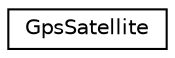 digraph "Graphical Class Hierarchy"
{
  edge [fontname="Helvetica",fontsize="10",labelfontname="Helvetica",labelfontsize="10"];
  node [fontname="Helvetica",fontsize="10",shape=record];
  rankdir="LR";
  Node1 [label="GpsSatellite",height=0.2,width=0.4,color="black", fillcolor="white", style="filled",URL="$struct_gps_satellite.html",tooltip="Holds information of a single satellite from GSV NMEA strings. "];
}
